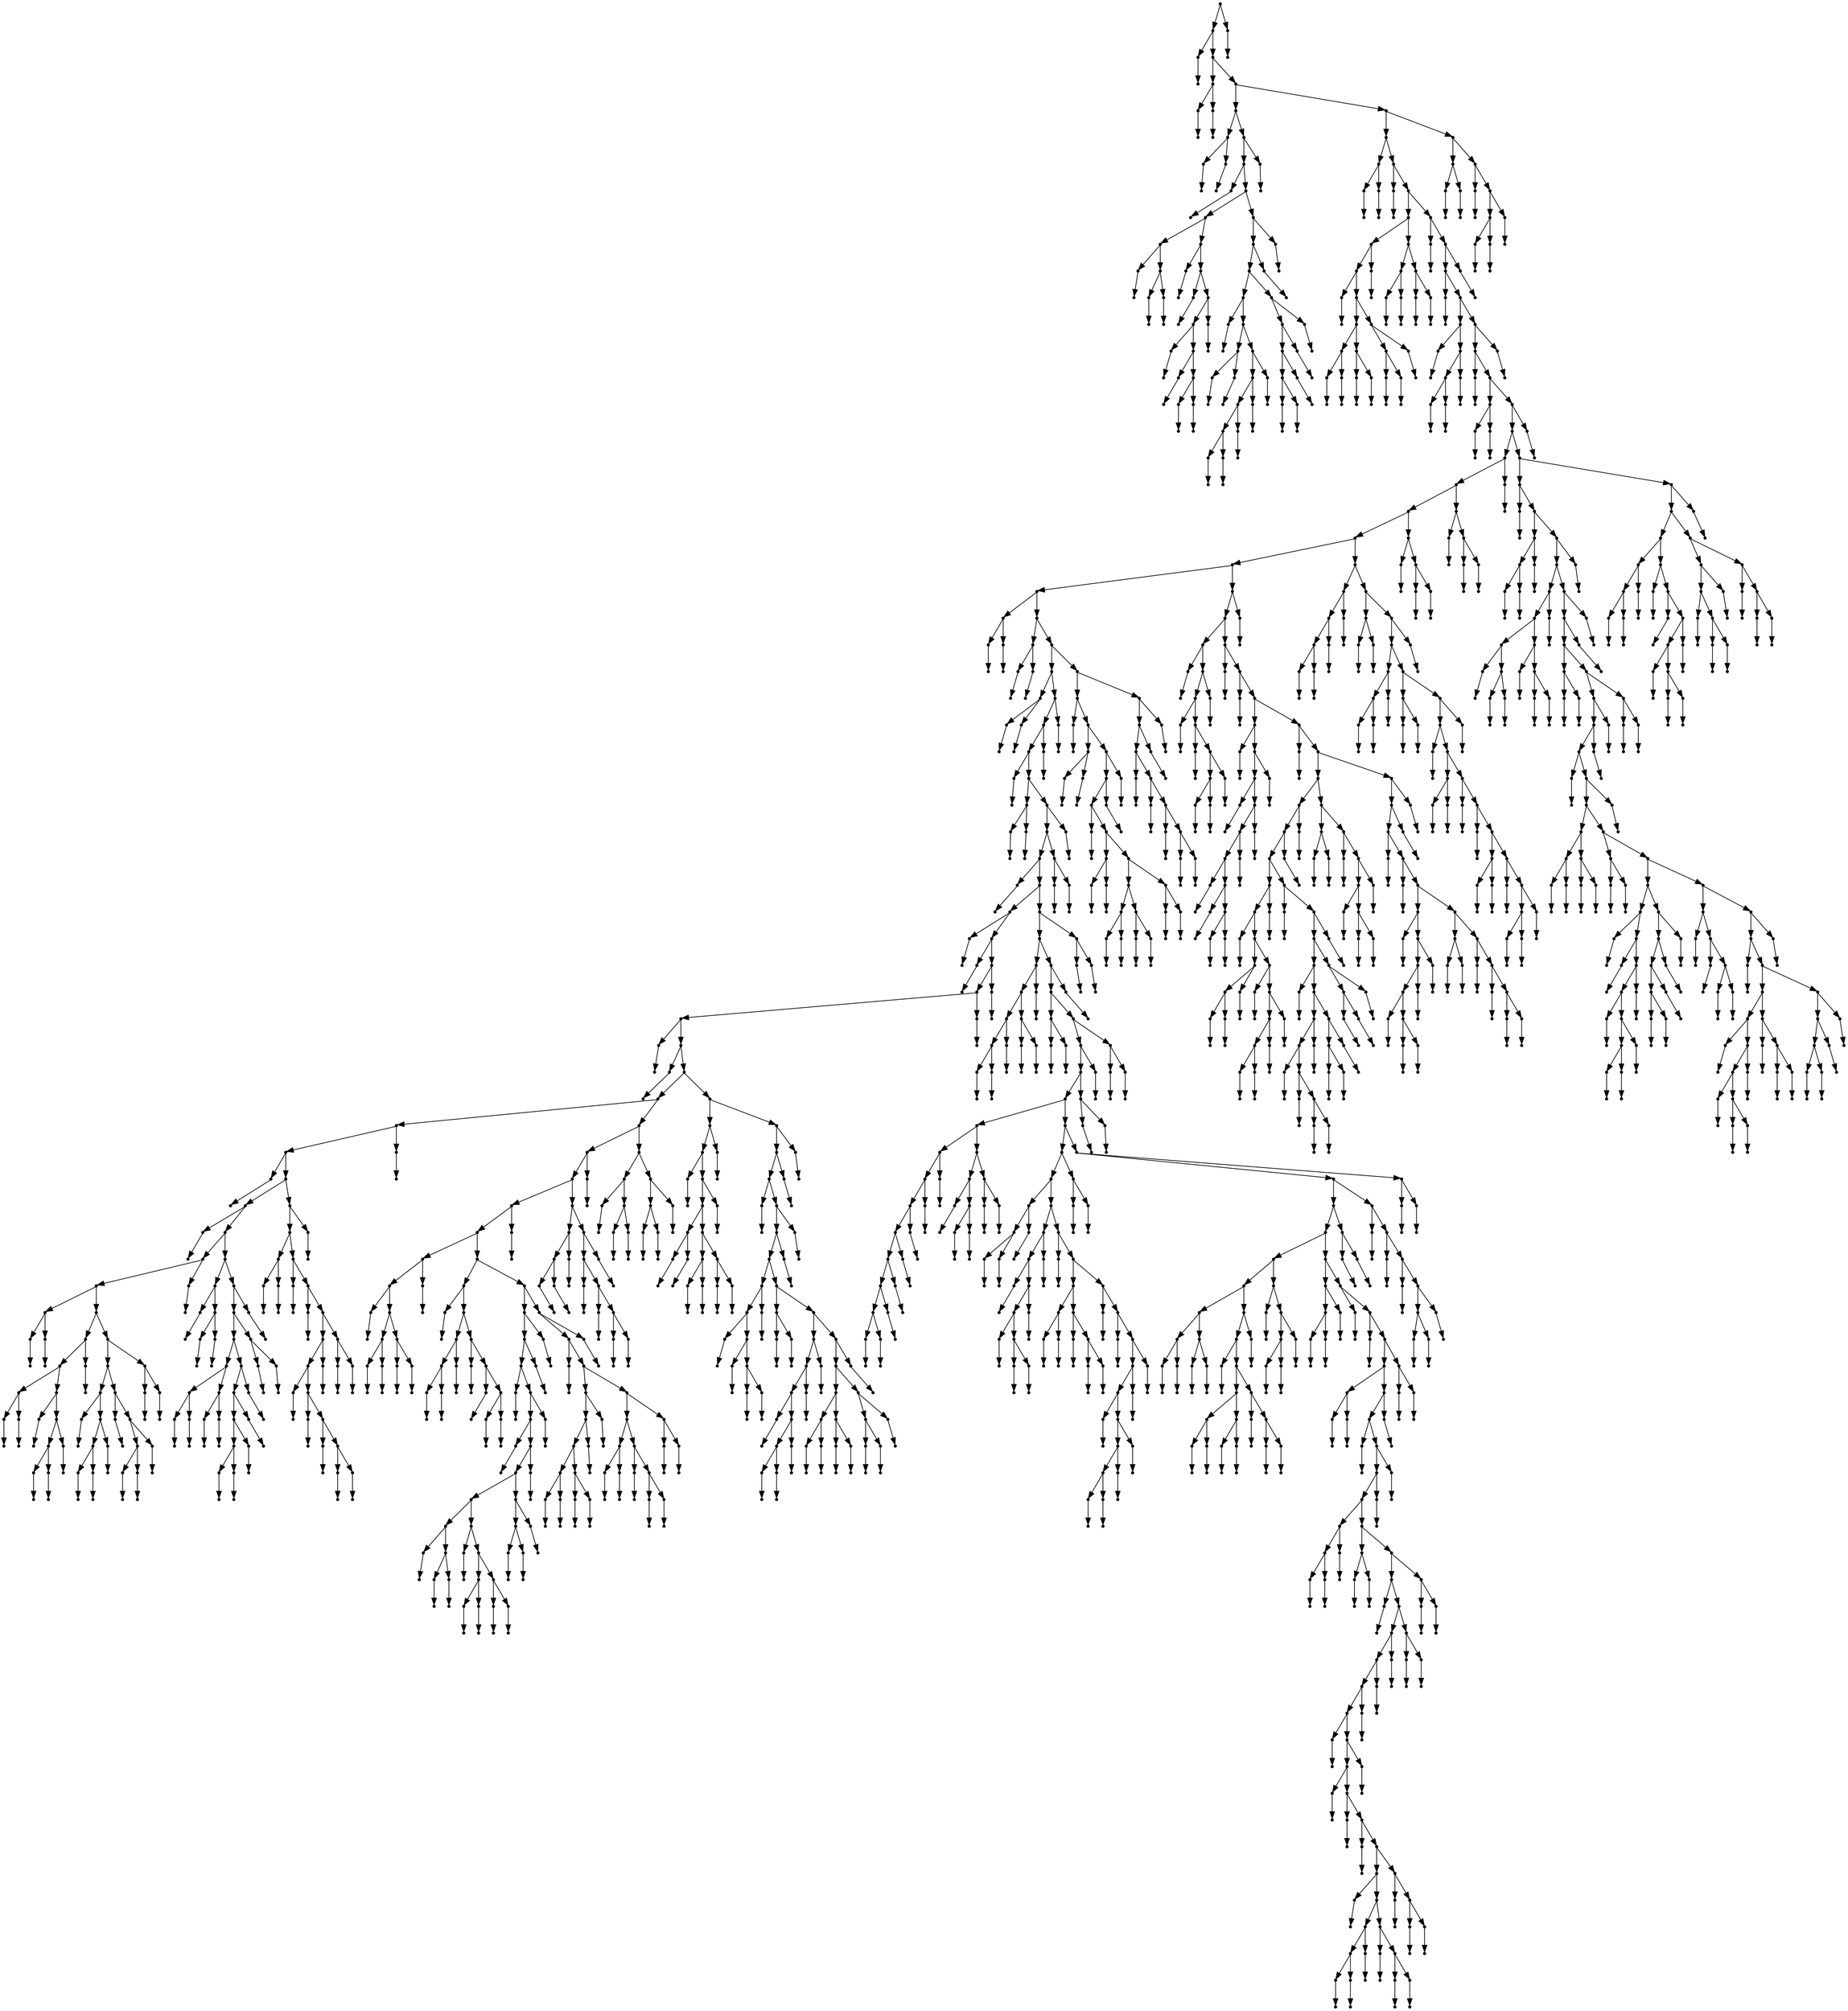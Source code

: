 digraph {
  1663 [shape=point];
  1660 [shape=point];
  1 [shape=point];
  0 [shape=point];
  1659 [shape=point];
  6 [shape=point];
  3 [shape=point];
  2 [shape=point];
  5 [shape=point];
  4 [shape=point];
  1658 [shape=point];
  92 [shape=point];
  11 [shape=point];
  8 [shape=point];
  7 [shape=point];
  10 [shape=point];
  9 [shape=point];
  91 [shape=point];
  88 [shape=point];
  13 [shape=point];
  12 [shape=point];
  87 [shape=point];
  42 [shape=point];
  21 [shape=point];
  15 [shape=point];
  14 [shape=point];
  20 [shape=point];
  17 [shape=point];
  16 [shape=point];
  19 [shape=point];
  18 [shape=point];
  41 [shape=point];
  23 [shape=point];
  22 [shape=point];
  40 [shape=point];
  25 [shape=point];
  24 [shape=point];
  39 [shape=point];
  36 [shape=point];
  27 [shape=point];
  26 [shape=point];
  35 [shape=point];
  29 [shape=point];
  28 [shape=point];
  34 [shape=point];
  31 [shape=point];
  30 [shape=point];
  33 [shape=point];
  32 [shape=point];
  38 [shape=point];
  37 [shape=point];
  86 [shape=point];
  83 [shape=point];
  80 [shape=point];
  65 [shape=point];
  44 [shape=point];
  43 [shape=point];
  64 [shape=point];
  49 [shape=point];
  46 [shape=point];
  45 [shape=point];
  48 [shape=point];
  47 [shape=point];
  63 [shape=point];
  60 [shape=point];
  57 [shape=point];
  54 [shape=point];
  51 [shape=point];
  50 [shape=point];
  53 [shape=point];
  52 [shape=point];
  56 [shape=point];
  55 [shape=point];
  59 [shape=point];
  58 [shape=point];
  62 [shape=point];
  61 [shape=point];
  79 [shape=point];
  76 [shape=point];
  73 [shape=point];
  70 [shape=point];
  67 [shape=point];
  66 [shape=point];
  69 [shape=point];
  68 [shape=point];
  72 [shape=point];
  71 [shape=point];
  75 [shape=point];
  74 [shape=point];
  78 [shape=point];
  77 [shape=point];
  82 [shape=point];
  81 [shape=point];
  85 [shape=point];
  84 [shape=point];
  90 [shape=point];
  89 [shape=point];
  1657 [shape=point];
  1639 [shape=point];
  97 [shape=point];
  94 [shape=point];
  93 [shape=point];
  96 [shape=point];
  95 [shape=point];
  1638 [shape=point];
  99 [shape=point];
  98 [shape=point];
  1637 [shape=point];
  137 [shape=point];
  125 [shape=point];
  122 [shape=point];
  101 [shape=point];
  100 [shape=point];
  121 [shape=point];
  112 [shape=point];
  106 [shape=point];
  103 [shape=point];
  102 [shape=point];
  105 [shape=point];
  104 [shape=point];
  111 [shape=point];
  108 [shape=point];
  107 [shape=point];
  110 [shape=point];
  109 [shape=point];
  120 [shape=point];
  117 [shape=point];
  114 [shape=point];
  113 [shape=point];
  116 [shape=point];
  115 [shape=point];
  119 [shape=point];
  118 [shape=point];
  124 [shape=point];
  123 [shape=point];
  136 [shape=point];
  130 [shape=point];
  127 [shape=point];
  126 [shape=point];
  129 [shape=point];
  128 [shape=point];
  135 [shape=point];
  132 [shape=point];
  131 [shape=point];
  134 [shape=point];
  133 [shape=point];
  1636 [shape=point];
  139 [shape=point];
  138 [shape=point];
  1635 [shape=point];
  1632 [shape=point];
  141 [shape=point];
  140 [shape=point];
  1631 [shape=point];
  152 [shape=point];
  143 [shape=point];
  142 [shape=point];
  151 [shape=point];
  148 [shape=point];
  145 [shape=point];
  144 [shape=point];
  147 [shape=point];
  146 [shape=point];
  150 [shape=point];
  149 [shape=point];
  1630 [shape=point];
  1627 [shape=point];
  154 [shape=point];
  153 [shape=point];
  1626 [shape=point];
  159 [shape=point];
  156 [shape=point];
  155 [shape=point];
  158 [shape=point];
  157 [shape=point];
  1625 [shape=point];
  1622 [shape=point];
  1397 [shape=point];
  1394 [shape=point];
  1385 [shape=point];
  1376 [shape=point];
  1304 [shape=point];
  1097 [shape=point];
  164 [shape=point];
  161 [shape=point];
  160 [shape=point];
  163 [shape=point];
  162 [shape=point];
  1096 [shape=point];
  169 [shape=point];
  166 [shape=point];
  165 [shape=point];
  168 [shape=point];
  167 [shape=point];
  1095 [shape=point];
  1032 [shape=point];
  174 [shape=point];
  171 [shape=point];
  170 [shape=point];
  173 [shape=point];
  172 [shape=point];
  1031 [shape=point];
  1028 [shape=point];
  1025 [shape=point];
  176 [shape=point];
  175 [shape=point];
  1024 [shape=point];
  181 [shape=point];
  178 [shape=point];
  177 [shape=point];
  180 [shape=point];
  179 [shape=point];
  1023 [shape=point];
  1020 [shape=point];
  1014 [shape=point];
  183 [shape=point];
  182 [shape=point];
  1013 [shape=point];
  644 [shape=point];
  185 [shape=point];
  184 [shape=point];
  643 [shape=point];
  187 [shape=point];
  186 [shape=point];
  642 [shape=point];
  639 [shape=point];
  636 [shape=point];
  189 [shape=point];
  188 [shape=point];
  635 [shape=point];
  191 [shape=point];
  190 [shape=point];
  634 [shape=point];
  529 [shape=point];
  343 [shape=point];
  340 [shape=point];
  193 [shape=point];
  192 [shape=point];
  339 [shape=point];
  300 [shape=point];
  195 [shape=point];
  194 [shape=point];
  299 [shape=point];
  254 [shape=point];
  251 [shape=point];
  200 [shape=point];
  197 [shape=point];
  196 [shape=point];
  199 [shape=point];
  198 [shape=point];
  250 [shape=point];
  220 [shape=point];
  217 [shape=point];
  205 [shape=point];
  202 [shape=point];
  201 [shape=point];
  204 [shape=point];
  203 [shape=point];
  216 [shape=point];
  207 [shape=point];
  206 [shape=point];
  215 [shape=point];
  212 [shape=point];
  209 [shape=point];
  208 [shape=point];
  211 [shape=point];
  210 [shape=point];
  214 [shape=point];
  213 [shape=point];
  219 [shape=point];
  218 [shape=point];
  249 [shape=point];
  243 [shape=point];
  231 [shape=point];
  222 [shape=point];
  221 [shape=point];
  230 [shape=point];
  227 [shape=point];
  224 [shape=point];
  223 [shape=point];
  226 [shape=point];
  225 [shape=point];
  229 [shape=point];
  228 [shape=point];
  242 [shape=point];
  233 [shape=point];
  232 [shape=point];
  241 [shape=point];
  238 [shape=point];
  235 [shape=point];
  234 [shape=point];
  237 [shape=point];
  236 [shape=point];
  240 [shape=point];
  239 [shape=point];
  248 [shape=point];
  245 [shape=point];
  244 [shape=point];
  247 [shape=point];
  246 [shape=point];
  253 [shape=point];
  252 [shape=point];
  298 [shape=point];
  262 [shape=point];
  256 [shape=point];
  255 [shape=point];
  261 [shape=point];
  258 [shape=point];
  257 [shape=point];
  260 [shape=point];
  259 [shape=point];
  297 [shape=point];
  294 [shape=point];
  288 [shape=point];
  273 [shape=point];
  267 [shape=point];
  264 [shape=point];
  263 [shape=point];
  266 [shape=point];
  265 [shape=point];
  272 [shape=point];
  269 [shape=point];
  268 [shape=point];
  271 [shape=point];
  270 [shape=point];
  287 [shape=point];
  284 [shape=point];
  281 [shape=point];
  278 [shape=point];
  275 [shape=point];
  274 [shape=point];
  277 [shape=point];
  276 [shape=point];
  280 [shape=point];
  279 [shape=point];
  283 [shape=point];
  282 [shape=point];
  286 [shape=point];
  285 [shape=point];
  293 [shape=point];
  290 [shape=point];
  289 [shape=point];
  292 [shape=point];
  291 [shape=point];
  296 [shape=point];
  295 [shape=point];
  338 [shape=point];
  335 [shape=point];
  305 [shape=point];
  302 [shape=point];
  301 [shape=point];
  304 [shape=point];
  303 [shape=point];
  334 [shape=point];
  307 [shape=point];
  306 [shape=point];
  333 [shape=point];
  309 [shape=point];
  308 [shape=point];
  332 [shape=point];
  326 [shape=point];
  323 [shape=point];
  311 [shape=point];
  310 [shape=point];
  322 [shape=point];
  313 [shape=point];
  312 [shape=point];
  321 [shape=point];
  315 [shape=point];
  314 [shape=point];
  320 [shape=point];
  317 [shape=point];
  316 [shape=point];
  319 [shape=point];
  318 [shape=point];
  325 [shape=point];
  324 [shape=point];
  331 [shape=point];
  328 [shape=point];
  327 [shape=point];
  330 [shape=point];
  329 [shape=point];
  337 [shape=point];
  336 [shape=point];
  342 [shape=point];
  341 [shape=point];
  528 [shape=point];
  510 [shape=point];
  507 [shape=point];
  483 [shape=point];
  480 [shape=point];
  360 [shape=point];
  357 [shape=point];
  345 [shape=point];
  344 [shape=point];
  356 [shape=point];
  350 [shape=point];
  347 [shape=point];
  346 [shape=point];
  349 [shape=point];
  348 [shape=point];
  355 [shape=point];
  352 [shape=point];
  351 [shape=point];
  354 [shape=point];
  353 [shape=point];
  359 [shape=point];
  358 [shape=point];
  479 [shape=point];
  383 [shape=point];
  362 [shape=point];
  361 [shape=point];
  382 [shape=point];
  370 [shape=point];
  367 [shape=point];
  364 [shape=point];
  363 [shape=point];
  366 [shape=point];
  365 [shape=point];
  369 [shape=point];
  368 [shape=point];
  381 [shape=point];
  372 [shape=point];
  371 [shape=point];
  380 [shape=point];
  374 [shape=point];
  373 [shape=point];
  379 [shape=point];
  376 [shape=point];
  375 [shape=point];
  378 [shape=point];
  377 [shape=point];
  478 [shape=point];
  433 [shape=point];
  430 [shape=point];
  427 [shape=point];
  385 [shape=point];
  384 [shape=point];
  426 [shape=point];
  423 [shape=point];
  387 [shape=point];
  386 [shape=point];
  422 [shape=point];
  419 [shape=point];
  410 [shape=point];
  395 [shape=point];
  389 [shape=point];
  388 [shape=point];
  394 [shape=point];
  391 [shape=point];
  390 [shape=point];
  393 [shape=point];
  392 [shape=point];
  409 [shape=point];
  397 [shape=point];
  396 [shape=point];
  408 [shape=point];
  402 [shape=point];
  399 [shape=point];
  398 [shape=point];
  401 [shape=point];
  400 [shape=point];
  407 [shape=point];
  404 [shape=point];
  403 [shape=point];
  406 [shape=point];
  405 [shape=point];
  418 [shape=point];
  415 [shape=point];
  412 [shape=point];
  411 [shape=point];
  414 [shape=point];
  413 [shape=point];
  417 [shape=point];
  416 [shape=point];
  421 [shape=point];
  420 [shape=point];
  425 [shape=point];
  424 [shape=point];
  429 [shape=point];
  428 [shape=point];
  432 [shape=point];
  431 [shape=point];
  477 [shape=point];
  474 [shape=point];
  435 [shape=point];
  434 [shape=point];
  473 [shape=point];
  452 [shape=point];
  449 [shape=point];
  446 [shape=point];
  440 [shape=point];
  437 [shape=point];
  436 [shape=point];
  439 [shape=point];
  438 [shape=point];
  445 [shape=point];
  442 [shape=point];
  441 [shape=point];
  444 [shape=point];
  443 [shape=point];
  448 [shape=point];
  447 [shape=point];
  451 [shape=point];
  450 [shape=point];
  472 [shape=point];
  466 [shape=point];
  457 [shape=point];
  454 [shape=point];
  453 [shape=point];
  456 [shape=point];
  455 [shape=point];
  465 [shape=point];
  459 [shape=point];
  458 [shape=point];
  464 [shape=point];
  461 [shape=point];
  460 [shape=point];
  463 [shape=point];
  462 [shape=point];
  471 [shape=point];
  468 [shape=point];
  467 [shape=point];
  470 [shape=point];
  469 [shape=point];
  476 [shape=point];
  475 [shape=point];
  482 [shape=point];
  481 [shape=point];
  506 [shape=point];
  491 [shape=point];
  488 [shape=point];
  485 [shape=point];
  484 [shape=point];
  487 [shape=point];
  486 [shape=point];
  490 [shape=point];
  489 [shape=point];
  505 [shape=point];
  502 [shape=point];
  493 [shape=point];
  492 [shape=point];
  501 [shape=point];
  495 [shape=point];
  494 [shape=point];
  500 [shape=point];
  497 [shape=point];
  496 [shape=point];
  499 [shape=point];
  498 [shape=point];
  504 [shape=point];
  503 [shape=point];
  509 [shape=point];
  508 [shape=point];
  527 [shape=point];
  518 [shape=point];
  512 [shape=point];
  511 [shape=point];
  517 [shape=point];
  514 [shape=point];
  513 [shape=point];
  516 [shape=point];
  515 [shape=point];
  526 [shape=point];
  523 [shape=point];
  520 [shape=point];
  519 [shape=point];
  522 [shape=point];
  521 [shape=point];
  525 [shape=point];
  524 [shape=point];
  633 [shape=point];
  555 [shape=point];
  552 [shape=point];
  531 [shape=point];
  530 [shape=point];
  551 [shape=point];
  548 [shape=point];
  536 [shape=point];
  533 [shape=point];
  532 [shape=point];
  535 [shape=point];
  534 [shape=point];
  547 [shape=point];
  541 [shape=point];
  538 [shape=point];
  537 [shape=point];
  540 [shape=point];
  539 [shape=point];
  546 [shape=point];
  543 [shape=point];
  542 [shape=point];
  545 [shape=point];
  544 [shape=point];
  550 [shape=point];
  549 [shape=point];
  554 [shape=point];
  553 [shape=point];
  632 [shape=point];
  629 [shape=point];
  626 [shape=point];
  557 [shape=point];
  556 [shape=point];
  625 [shape=point];
  622 [shape=point];
  619 [shape=point];
  571 [shape=point];
  568 [shape=point];
  559 [shape=point];
  558 [shape=point];
  567 [shape=point];
  561 [shape=point];
  560 [shape=point];
  566 [shape=point];
  563 [shape=point];
  562 [shape=point];
  565 [shape=point];
  564 [shape=point];
  570 [shape=point];
  569 [shape=point];
  618 [shape=point];
  576 [shape=point];
  573 [shape=point];
  572 [shape=point];
  575 [shape=point];
  574 [shape=point];
  617 [shape=point];
  593 [shape=point];
  590 [shape=point];
  587 [shape=point];
  578 [shape=point];
  577 [shape=point];
  586 [shape=point];
  583 [shape=point];
  580 [shape=point];
  579 [shape=point];
  582 [shape=point];
  581 [shape=point];
  585 [shape=point];
  584 [shape=point];
  589 [shape=point];
  588 [shape=point];
  592 [shape=point];
  591 [shape=point];
  616 [shape=point];
  613 [shape=point];
  604 [shape=point];
  598 [shape=point];
  595 [shape=point];
  594 [shape=point];
  597 [shape=point];
  596 [shape=point];
  603 [shape=point];
  600 [shape=point];
  599 [shape=point];
  602 [shape=point];
  601 [shape=point];
  612 [shape=point];
  609 [shape=point];
  606 [shape=point];
  605 [shape=point];
  608 [shape=point];
  607 [shape=point];
  611 [shape=point];
  610 [shape=point];
  615 [shape=point];
  614 [shape=point];
  621 [shape=point];
  620 [shape=point];
  624 [shape=point];
  623 [shape=point];
  628 [shape=point];
  627 [shape=point];
  631 [shape=point];
  630 [shape=point];
  638 [shape=point];
  637 [shape=point];
  641 [shape=point];
  640 [shape=point];
  1012 [shape=point];
  1006 [shape=point];
  661 [shape=point];
  658 [shape=point];
  652 [shape=point];
  649 [shape=point];
  646 [shape=point];
  645 [shape=point];
  648 [shape=point];
  647 [shape=point];
  651 [shape=point];
  650 [shape=point];
  657 [shape=point];
  654 [shape=point];
  653 [shape=point];
  656 [shape=point];
  655 [shape=point];
  660 [shape=point];
  659 [shape=point];
  1005 [shape=point];
  1002 [shape=point];
  666 [shape=point];
  663 [shape=point];
  662 [shape=point];
  665 [shape=point];
  664 [shape=point];
  1001 [shape=point];
  995 [shape=point];
  992 [shape=point];
  986 [shape=point];
  704 [shape=point];
  689 [shape=point];
  686 [shape=point];
  683 [shape=point];
  680 [shape=point];
  677 [shape=point];
  674 [shape=point];
  671 [shape=point];
  668 [shape=point];
  667 [shape=point];
  670 [shape=point];
  669 [shape=point];
  673 [shape=point];
  672 [shape=point];
  676 [shape=point];
  675 [shape=point];
  679 [shape=point];
  678 [shape=point];
  682 [shape=point];
  681 [shape=point];
  685 [shape=point];
  684 [shape=point];
  688 [shape=point];
  687 [shape=point];
  703 [shape=point];
  697 [shape=point];
  691 [shape=point];
  690 [shape=point];
  696 [shape=point];
  693 [shape=point];
  692 [shape=point];
  695 [shape=point];
  694 [shape=point];
  702 [shape=point];
  699 [shape=point];
  698 [shape=point];
  701 [shape=point];
  700 [shape=point];
  985 [shape=point];
  781 [shape=point];
  775 [shape=point];
  712 [shape=point];
  709 [shape=point];
  706 [shape=point];
  705 [shape=point];
  708 [shape=point];
  707 [shape=point];
  711 [shape=point];
  710 [shape=point];
  774 [shape=point];
  729 [shape=point];
  726 [shape=point];
  714 [shape=point];
  713 [shape=point];
  725 [shape=point];
  722 [shape=point];
  716 [shape=point];
  715 [shape=point];
  721 [shape=point];
  718 [shape=point];
  717 [shape=point];
  720 [shape=point];
  719 [shape=point];
  724 [shape=point];
  723 [shape=point];
  728 [shape=point];
  727 [shape=point];
  773 [shape=point];
  731 [shape=point];
  730 [shape=point];
  772 [shape=point];
  745 [shape=point];
  736 [shape=point];
  733 [shape=point];
  732 [shape=point];
  735 [shape=point];
  734 [shape=point];
  744 [shape=point];
  738 [shape=point];
  737 [shape=point];
  743 [shape=point];
  740 [shape=point];
  739 [shape=point];
  742 [shape=point];
  741 [shape=point];
  771 [shape=point];
  747 [shape=point];
  746 [shape=point];
  770 [shape=point];
  749 [shape=point];
  748 [shape=point];
  769 [shape=point];
  766 [shape=point];
  763 [shape=point];
  751 [shape=point];
  750 [shape=point];
  762 [shape=point];
  759 [shape=point];
  756 [shape=point];
  753 [shape=point];
  752 [shape=point];
  755 [shape=point];
  754 [shape=point];
  758 [shape=point];
  757 [shape=point];
  761 [shape=point];
  760 [shape=point];
  765 [shape=point];
  764 [shape=point];
  768 [shape=point];
  767 [shape=point];
  780 [shape=point];
  777 [shape=point];
  776 [shape=point];
  779 [shape=point];
  778 [shape=point];
  984 [shape=point];
  978 [shape=point];
  960 [shape=point];
  954 [shape=point];
  831 [shape=point];
  819 [shape=point];
  792 [shape=point];
  786 [shape=point];
  783 [shape=point];
  782 [shape=point];
  785 [shape=point];
  784 [shape=point];
  791 [shape=point];
  788 [shape=point];
  787 [shape=point];
  790 [shape=point];
  789 [shape=point];
  818 [shape=point];
  815 [shape=point];
  794 [shape=point];
  793 [shape=point];
  814 [shape=point];
  805 [shape=point];
  799 [shape=point];
  796 [shape=point];
  795 [shape=point];
  798 [shape=point];
  797 [shape=point];
  804 [shape=point];
  801 [shape=point];
  800 [shape=point];
  803 [shape=point];
  802 [shape=point];
  813 [shape=point];
  807 [shape=point];
  806 [shape=point];
  812 [shape=point];
  809 [shape=point];
  808 [shape=point];
  811 [shape=point];
  810 [shape=point];
  817 [shape=point];
  816 [shape=point];
  830 [shape=point];
  821 [shape=point];
  820 [shape=point];
  829 [shape=point];
  826 [shape=point];
  823 [shape=point];
  822 [shape=point];
  825 [shape=point];
  824 [shape=point];
  828 [shape=point];
  827 [shape=point];
  953 [shape=point];
  839 [shape=point];
  836 [shape=point];
  833 [shape=point];
  832 [shape=point];
  835 [shape=point];
  834 [shape=point];
  838 [shape=point];
  837 [shape=point];
  952 [shape=point];
  841 [shape=point];
  840 [shape=point];
  951 [shape=point];
  843 [shape=point];
  842 [shape=point];
  950 [shape=point];
  944 [shape=point];
  848 [shape=point];
  845 [shape=point];
  844 [shape=point];
  847 [shape=point];
  846 [shape=point];
  943 [shape=point];
  940 [shape=point];
  850 [shape=point];
  849 [shape=point];
  939 [shape=point];
  936 [shape=point];
  933 [shape=point];
  858 [shape=point];
  855 [shape=point];
  852 [shape=point];
  851 [shape=point];
  854 [shape=point];
  853 [shape=point];
  857 [shape=point];
  856 [shape=point];
  932 [shape=point];
  863 [shape=point];
  860 [shape=point];
  859 [shape=point];
  862 [shape=point];
  861 [shape=point];
  931 [shape=point];
  925 [shape=point];
  865 [shape=point];
  864 [shape=point];
  924 [shape=point];
  918 [shape=point];
  915 [shape=point];
  912 [shape=point];
  909 [shape=point];
  867 [shape=point];
  866 [shape=point];
  908 [shape=point];
  905 [shape=point];
  869 [shape=point];
  868 [shape=point];
  904 [shape=point];
  871 [shape=point];
  870 [shape=point];
  903 [shape=point];
  873 [shape=point];
  872 [shape=point];
  902 [shape=point];
  893 [shape=point];
  875 [shape=point];
  874 [shape=point];
  892 [shape=point];
  883 [shape=point];
  880 [shape=point];
  877 [shape=point];
  876 [shape=point];
  879 [shape=point];
  878 [shape=point];
  882 [shape=point];
  881 [shape=point];
  891 [shape=point];
  885 [shape=point];
  884 [shape=point];
  890 [shape=point];
  887 [shape=point];
  886 [shape=point];
  889 [shape=point];
  888 [shape=point];
  901 [shape=point];
  895 [shape=point];
  894 [shape=point];
  900 [shape=point];
  897 [shape=point];
  896 [shape=point];
  899 [shape=point];
  898 [shape=point];
  907 [shape=point];
  906 [shape=point];
  911 [shape=point];
  910 [shape=point];
  914 [shape=point];
  913 [shape=point];
  917 [shape=point];
  916 [shape=point];
  923 [shape=point];
  920 [shape=point];
  919 [shape=point];
  922 [shape=point];
  921 [shape=point];
  930 [shape=point];
  927 [shape=point];
  926 [shape=point];
  929 [shape=point];
  928 [shape=point];
  935 [shape=point];
  934 [shape=point];
  938 [shape=point];
  937 [shape=point];
  942 [shape=point];
  941 [shape=point];
  949 [shape=point];
  946 [shape=point];
  945 [shape=point];
  948 [shape=point];
  947 [shape=point];
  959 [shape=point];
  956 [shape=point];
  955 [shape=point];
  958 [shape=point];
  957 [shape=point];
  977 [shape=point];
  962 [shape=point];
  961 [shape=point];
  976 [shape=point];
  964 [shape=point];
  963 [shape=point];
  975 [shape=point];
  966 [shape=point];
  965 [shape=point];
  974 [shape=point];
  971 [shape=point];
  968 [shape=point];
  967 [shape=point];
  970 [shape=point];
  969 [shape=point];
  973 [shape=point];
  972 [shape=point];
  983 [shape=point];
  980 [shape=point];
  979 [shape=point];
  982 [shape=point];
  981 [shape=point];
  991 [shape=point];
  988 [shape=point];
  987 [shape=point];
  990 [shape=point];
  989 [shape=point];
  994 [shape=point];
  993 [shape=point];
  1000 [shape=point];
  997 [shape=point];
  996 [shape=point];
  999 [shape=point];
  998 [shape=point];
  1004 [shape=point];
  1003 [shape=point];
  1011 [shape=point];
  1008 [shape=point];
  1007 [shape=point];
  1010 [shape=point];
  1009 [shape=point];
  1019 [shape=point];
  1016 [shape=point];
  1015 [shape=point];
  1018 [shape=point];
  1017 [shape=point];
  1022 [shape=point];
  1021 [shape=point];
  1027 [shape=point];
  1026 [shape=point];
  1030 [shape=point];
  1029 [shape=point];
  1094 [shape=point];
  1073 [shape=point];
  1034 [shape=point];
  1033 [shape=point];
  1072 [shape=point];
  1039 [shape=point];
  1036 [shape=point];
  1035 [shape=point];
  1038 [shape=point];
  1037 [shape=point];
  1071 [shape=point];
  1068 [shape=point];
  1065 [shape=point];
  1041 [shape=point];
  1040 [shape=point];
  1064 [shape=point];
  1046 [shape=point];
  1043 [shape=point];
  1042 [shape=point];
  1045 [shape=point];
  1044 [shape=point];
  1063 [shape=point];
  1057 [shape=point];
  1051 [shape=point];
  1048 [shape=point];
  1047 [shape=point];
  1050 [shape=point];
  1049 [shape=point];
  1056 [shape=point];
  1053 [shape=point];
  1052 [shape=point];
  1055 [shape=point];
  1054 [shape=point];
  1062 [shape=point];
  1059 [shape=point];
  1058 [shape=point];
  1061 [shape=point];
  1060 [shape=point];
  1067 [shape=point];
  1066 [shape=point];
  1070 [shape=point];
  1069 [shape=point];
  1093 [shape=point];
  1090 [shape=point];
  1087 [shape=point];
  1075 [shape=point];
  1074 [shape=point];
  1086 [shape=point];
  1077 [shape=point];
  1076 [shape=point];
  1085 [shape=point];
  1079 [shape=point];
  1078 [shape=point];
  1084 [shape=point];
  1081 [shape=point];
  1080 [shape=point];
  1083 [shape=point];
  1082 [shape=point];
  1089 [shape=point];
  1088 [shape=point];
  1092 [shape=point];
  1091 [shape=point];
  1303 [shape=point];
  1300 [shape=point];
  1117 [shape=point];
  1099 [shape=point];
  1098 [shape=point];
  1116 [shape=point];
  1113 [shape=point];
  1101 [shape=point];
  1100 [shape=point];
  1112 [shape=point];
  1103 [shape=point];
  1102 [shape=point];
  1111 [shape=point];
  1108 [shape=point];
  1105 [shape=point];
  1104 [shape=point];
  1107 [shape=point];
  1106 [shape=point];
  1110 [shape=point];
  1109 [shape=point];
  1115 [shape=point];
  1114 [shape=point];
  1299 [shape=point];
  1119 [shape=point];
  1118 [shape=point];
  1298 [shape=point];
  1121 [shape=point];
  1120 [shape=point];
  1297 [shape=point];
  1147 [shape=point];
  1123 [shape=point];
  1122 [shape=point];
  1146 [shape=point];
  1143 [shape=point];
  1125 [shape=point];
  1124 [shape=point];
  1142 [shape=point];
  1139 [shape=point];
  1136 [shape=point];
  1127 [shape=point];
  1126 [shape=point];
  1135 [shape=point];
  1129 [shape=point];
  1128 [shape=point];
  1134 [shape=point];
  1131 [shape=point];
  1130 [shape=point];
  1133 [shape=point];
  1132 [shape=point];
  1138 [shape=point];
  1137 [shape=point];
  1141 [shape=point];
  1140 [shape=point];
  1145 [shape=point];
  1144 [shape=point];
  1296 [shape=point];
  1149 [shape=point];
  1148 [shape=point];
  1295 [shape=point];
  1247 [shape=point];
  1226 [shape=point];
  1223 [shape=point];
  1220 [shape=point];
  1178 [shape=point];
  1175 [shape=point];
  1151 [shape=point];
  1150 [shape=point];
  1174 [shape=point];
  1159 [shape=point];
  1156 [shape=point];
  1153 [shape=point];
  1152 [shape=point];
  1155 [shape=point];
  1154 [shape=point];
  1158 [shape=point];
  1157 [shape=point];
  1173 [shape=point];
  1161 [shape=point];
  1160 [shape=point];
  1172 [shape=point];
  1169 [shape=point];
  1166 [shape=point];
  1163 [shape=point];
  1162 [shape=point];
  1165 [shape=point];
  1164 [shape=point];
  1168 [shape=point];
  1167 [shape=point];
  1171 [shape=point];
  1170 [shape=point];
  1177 [shape=point];
  1176 [shape=point];
  1219 [shape=point];
  1180 [shape=point];
  1179 [shape=point];
  1218 [shape=point];
  1215 [shape=point];
  1206 [shape=point];
  1182 [shape=point];
  1181 [shape=point];
  1205 [shape=point];
  1196 [shape=point];
  1193 [shape=point];
  1184 [shape=point];
  1183 [shape=point];
  1192 [shape=point];
  1186 [shape=point];
  1185 [shape=point];
  1191 [shape=point];
  1188 [shape=point];
  1187 [shape=point];
  1190 [shape=point];
  1189 [shape=point];
  1195 [shape=point];
  1194 [shape=point];
  1204 [shape=point];
  1201 [shape=point];
  1198 [shape=point];
  1197 [shape=point];
  1200 [shape=point];
  1199 [shape=point];
  1203 [shape=point];
  1202 [shape=point];
  1214 [shape=point];
  1211 [shape=point];
  1208 [shape=point];
  1207 [shape=point];
  1210 [shape=point];
  1209 [shape=point];
  1213 [shape=point];
  1212 [shape=point];
  1217 [shape=point];
  1216 [shape=point];
  1222 [shape=point];
  1221 [shape=point];
  1225 [shape=point];
  1224 [shape=point];
  1246 [shape=point];
  1231 [shape=point];
  1228 [shape=point];
  1227 [shape=point];
  1230 [shape=point];
  1229 [shape=point];
  1245 [shape=point];
  1233 [shape=point];
  1232 [shape=point];
  1244 [shape=point];
  1241 [shape=point];
  1235 [shape=point];
  1234 [shape=point];
  1240 [shape=point];
  1237 [shape=point];
  1236 [shape=point];
  1239 [shape=point];
  1238 [shape=point];
  1243 [shape=point];
  1242 [shape=point];
  1294 [shape=point];
  1291 [shape=point];
  1288 [shape=point];
  1249 [shape=point];
  1248 [shape=point];
  1287 [shape=point];
  1251 [shape=point];
  1250 [shape=point];
  1286 [shape=point];
  1268 [shape=point];
  1253 [shape=point];
  1252 [shape=point];
  1267 [shape=point];
  1264 [shape=point];
  1261 [shape=point];
  1255 [shape=point];
  1254 [shape=point];
  1260 [shape=point];
  1257 [shape=point];
  1256 [shape=point];
  1259 [shape=point];
  1258 [shape=point];
  1263 [shape=point];
  1262 [shape=point];
  1266 [shape=point];
  1265 [shape=point];
  1285 [shape=point];
  1273 [shape=point];
  1270 [shape=point];
  1269 [shape=point];
  1272 [shape=point];
  1271 [shape=point];
  1284 [shape=point];
  1275 [shape=point];
  1274 [shape=point];
  1283 [shape=point];
  1277 [shape=point];
  1276 [shape=point];
  1282 [shape=point];
  1279 [shape=point];
  1278 [shape=point];
  1281 [shape=point];
  1280 [shape=point];
  1290 [shape=point];
  1289 [shape=point];
  1293 [shape=point];
  1292 [shape=point];
  1302 [shape=point];
  1301 [shape=point];
  1375 [shape=point];
  1315 [shape=point];
  1312 [shape=point];
  1309 [shape=point];
  1306 [shape=point];
  1305 [shape=point];
  1308 [shape=point];
  1307 [shape=point];
  1311 [shape=point];
  1310 [shape=point];
  1314 [shape=point];
  1313 [shape=point];
  1374 [shape=point];
  1320 [shape=point];
  1317 [shape=point];
  1316 [shape=point];
  1319 [shape=point];
  1318 [shape=point];
  1373 [shape=point];
  1370 [shape=point];
  1328 [shape=point];
  1325 [shape=point];
  1322 [shape=point];
  1321 [shape=point];
  1324 [shape=point];
  1323 [shape=point];
  1327 [shape=point];
  1326 [shape=point];
  1369 [shape=point];
  1333 [shape=point];
  1330 [shape=point];
  1329 [shape=point];
  1332 [shape=point];
  1331 [shape=point];
  1368 [shape=point];
  1365 [shape=point];
  1335 [shape=point];
  1334 [shape=point];
  1364 [shape=point];
  1340 [shape=point];
  1337 [shape=point];
  1336 [shape=point];
  1339 [shape=point];
  1338 [shape=point];
  1363 [shape=point];
  1342 [shape=point];
  1341 [shape=point];
  1362 [shape=point];
  1344 [shape=point];
  1343 [shape=point];
  1361 [shape=point];
  1349 [shape=point];
  1346 [shape=point];
  1345 [shape=point];
  1348 [shape=point];
  1347 [shape=point];
  1360 [shape=point];
  1351 [shape=point];
  1350 [shape=point];
  1359 [shape=point];
  1356 [shape=point];
  1353 [shape=point];
  1352 [shape=point];
  1355 [shape=point];
  1354 [shape=point];
  1358 [shape=point];
  1357 [shape=point];
  1367 [shape=point];
  1366 [shape=point];
  1372 [shape=point];
  1371 [shape=point];
  1384 [shape=point];
  1378 [shape=point];
  1377 [shape=point];
  1383 [shape=point];
  1380 [shape=point];
  1379 [shape=point];
  1382 [shape=point];
  1381 [shape=point];
  1393 [shape=point];
  1387 [shape=point];
  1386 [shape=point];
  1392 [shape=point];
  1389 [shape=point];
  1388 [shape=point];
  1391 [shape=point];
  1390 [shape=point];
  1396 [shape=point];
  1395 [shape=point];
  1621 [shape=point];
  1570 [shape=point];
  1399 [shape=point];
  1398 [shape=point];
  1569 [shape=point];
  1407 [shape=point];
  1404 [shape=point];
  1401 [shape=point];
  1400 [shape=point];
  1403 [shape=point];
  1402 [shape=point];
  1406 [shape=point];
  1405 [shape=point];
  1568 [shape=point];
  1565 [shape=point];
  1427 [shape=point];
  1424 [shape=point];
  1415 [shape=point];
  1409 [shape=point];
  1408 [shape=point];
  1414 [shape=point];
  1411 [shape=point];
  1410 [shape=point];
  1413 [shape=point];
  1412 [shape=point];
  1423 [shape=point];
  1417 [shape=point];
  1416 [shape=point];
  1422 [shape=point];
  1419 [shape=point];
  1418 [shape=point];
  1421 [shape=point];
  1420 [shape=point];
  1426 [shape=point];
  1425 [shape=point];
  1564 [shape=point];
  1561 [shape=point];
  1558 [shape=point];
  1432 [shape=point];
  1429 [shape=point];
  1428 [shape=point];
  1431 [shape=point];
  1430 [shape=point];
  1557 [shape=point];
  1551 [shape=point];
  1548 [shape=point];
  1545 [shape=point];
  1434 [shape=point];
  1433 [shape=point];
  1544 [shape=point];
  1541 [shape=point];
  1445 [shape=point];
  1439 [shape=point];
  1436 [shape=point];
  1435 [shape=point];
  1438 [shape=point];
  1437 [shape=point];
  1444 [shape=point];
  1441 [shape=point];
  1440 [shape=point];
  1443 [shape=point];
  1442 [shape=point];
  1540 [shape=point];
  1450 [shape=point];
  1447 [shape=point];
  1446 [shape=point];
  1449 [shape=point];
  1448 [shape=point];
  1539 [shape=point];
  1485 [shape=point];
  1470 [shape=point];
  1452 [shape=point];
  1451 [shape=point];
  1469 [shape=point];
  1454 [shape=point];
  1453 [shape=point];
  1468 [shape=point];
  1465 [shape=point];
  1456 [shape=point];
  1455 [shape=point];
  1464 [shape=point];
  1461 [shape=point];
  1458 [shape=point];
  1457 [shape=point];
  1460 [shape=point];
  1459 [shape=point];
  1463 [shape=point];
  1462 [shape=point];
  1467 [shape=point];
  1466 [shape=point];
  1484 [shape=point];
  1481 [shape=point];
  1478 [shape=point];
  1475 [shape=point];
  1472 [shape=point];
  1471 [shape=point];
  1474 [shape=point];
  1473 [shape=point];
  1477 [shape=point];
  1476 [shape=point];
  1480 [shape=point];
  1479 [shape=point];
  1483 [shape=point];
  1482 [shape=point];
  1538 [shape=point];
  1496 [shape=point];
  1487 [shape=point];
  1486 [shape=point];
  1495 [shape=point];
  1489 [shape=point];
  1488 [shape=point];
  1494 [shape=point];
  1491 [shape=point];
  1490 [shape=point];
  1493 [shape=point];
  1492 [shape=point];
  1537 [shape=point];
  1534 [shape=point];
  1498 [shape=point];
  1497 [shape=point];
  1533 [shape=point];
  1521 [shape=point];
  1512 [shape=point];
  1500 [shape=point];
  1499 [shape=point];
  1511 [shape=point];
  1508 [shape=point];
  1502 [shape=point];
  1501 [shape=point];
  1507 [shape=point];
  1504 [shape=point];
  1503 [shape=point];
  1506 [shape=point];
  1505 [shape=point];
  1510 [shape=point];
  1509 [shape=point];
  1520 [shape=point];
  1514 [shape=point];
  1513 [shape=point];
  1519 [shape=point];
  1516 [shape=point];
  1515 [shape=point];
  1518 [shape=point];
  1517 [shape=point];
  1532 [shape=point];
  1529 [shape=point];
  1526 [shape=point];
  1523 [shape=point];
  1522 [shape=point];
  1525 [shape=point];
  1524 [shape=point];
  1528 [shape=point];
  1527 [shape=point];
  1531 [shape=point];
  1530 [shape=point];
  1536 [shape=point];
  1535 [shape=point];
  1543 [shape=point];
  1542 [shape=point];
  1547 [shape=point];
  1546 [shape=point];
  1550 [shape=point];
  1549 [shape=point];
  1556 [shape=point];
  1553 [shape=point];
  1552 [shape=point];
  1555 [shape=point];
  1554 [shape=point];
  1560 [shape=point];
  1559 [shape=point];
  1563 [shape=point];
  1562 [shape=point];
  1567 [shape=point];
  1566 [shape=point];
  1620 [shape=point];
  1617 [shape=point];
  1596 [shape=point];
  1578 [shape=point];
  1575 [shape=point];
  1572 [shape=point];
  1571 [shape=point];
  1574 [shape=point];
  1573 [shape=point];
  1577 [shape=point];
  1576 [shape=point];
  1595 [shape=point];
  1580 [shape=point];
  1579 [shape=point];
  1594 [shape=point];
  1582 [shape=point];
  1581 [shape=point];
  1593 [shape=point];
  1590 [shape=point];
  1584 [shape=point];
  1583 [shape=point];
  1589 [shape=point];
  1586 [shape=point];
  1585 [shape=point];
  1588 [shape=point];
  1587 [shape=point];
  1592 [shape=point];
  1591 [shape=point];
  1616 [shape=point];
  1607 [shape=point];
  1604 [shape=point];
  1598 [shape=point];
  1597 [shape=point];
  1603 [shape=point];
  1600 [shape=point];
  1599 [shape=point];
  1602 [shape=point];
  1601 [shape=point];
  1606 [shape=point];
  1605 [shape=point];
  1615 [shape=point];
  1609 [shape=point];
  1608 [shape=point];
  1614 [shape=point];
  1611 [shape=point];
  1610 [shape=point];
  1613 [shape=point];
  1612 [shape=point];
  1619 [shape=point];
  1618 [shape=point];
  1624 [shape=point];
  1623 [shape=point];
  1629 [shape=point];
  1628 [shape=point];
  1634 [shape=point];
  1633 [shape=point];
  1656 [shape=point];
  1644 [shape=point];
  1641 [shape=point];
  1640 [shape=point];
  1643 [shape=point];
  1642 [shape=point];
  1655 [shape=point];
  1646 [shape=point];
  1645 [shape=point];
  1654 [shape=point];
  1651 [shape=point];
  1648 [shape=point];
  1647 [shape=point];
  1650 [shape=point];
  1649 [shape=point];
  1653 [shape=point];
  1652 [shape=point];
  1662 [shape=point];
  1661 [shape=point];
1663 -> 1660;
1660 -> 1;
1 -> 0;
1660 -> 1659;
1659 -> 6;
6 -> 3;
3 -> 2;
6 -> 5;
5 -> 4;
1659 -> 1658;
1658 -> 92;
92 -> 11;
11 -> 8;
8 -> 7;
11 -> 10;
10 -> 9;
92 -> 91;
91 -> 88;
88 -> 13;
13 -> 12;
88 -> 87;
87 -> 42;
42 -> 21;
21 -> 15;
15 -> 14;
21 -> 20;
20 -> 17;
17 -> 16;
20 -> 19;
19 -> 18;
42 -> 41;
41 -> 23;
23 -> 22;
41 -> 40;
40 -> 25;
25 -> 24;
40 -> 39;
39 -> 36;
36 -> 27;
27 -> 26;
36 -> 35;
35 -> 29;
29 -> 28;
35 -> 34;
34 -> 31;
31 -> 30;
34 -> 33;
33 -> 32;
39 -> 38;
38 -> 37;
87 -> 86;
86 -> 83;
83 -> 80;
80 -> 65;
65 -> 44;
44 -> 43;
65 -> 64;
64 -> 49;
49 -> 46;
46 -> 45;
49 -> 48;
48 -> 47;
64 -> 63;
63 -> 60;
60 -> 57;
57 -> 54;
54 -> 51;
51 -> 50;
54 -> 53;
53 -> 52;
57 -> 56;
56 -> 55;
60 -> 59;
59 -> 58;
63 -> 62;
62 -> 61;
80 -> 79;
79 -> 76;
76 -> 73;
73 -> 70;
70 -> 67;
67 -> 66;
70 -> 69;
69 -> 68;
73 -> 72;
72 -> 71;
76 -> 75;
75 -> 74;
79 -> 78;
78 -> 77;
83 -> 82;
82 -> 81;
86 -> 85;
85 -> 84;
91 -> 90;
90 -> 89;
1658 -> 1657;
1657 -> 1639;
1639 -> 97;
97 -> 94;
94 -> 93;
97 -> 96;
96 -> 95;
1639 -> 1638;
1638 -> 99;
99 -> 98;
1638 -> 1637;
1637 -> 137;
137 -> 125;
125 -> 122;
122 -> 101;
101 -> 100;
122 -> 121;
121 -> 112;
112 -> 106;
106 -> 103;
103 -> 102;
106 -> 105;
105 -> 104;
112 -> 111;
111 -> 108;
108 -> 107;
111 -> 110;
110 -> 109;
121 -> 120;
120 -> 117;
117 -> 114;
114 -> 113;
117 -> 116;
116 -> 115;
120 -> 119;
119 -> 118;
125 -> 124;
124 -> 123;
137 -> 136;
136 -> 130;
130 -> 127;
127 -> 126;
130 -> 129;
129 -> 128;
136 -> 135;
135 -> 132;
132 -> 131;
135 -> 134;
134 -> 133;
1637 -> 1636;
1636 -> 139;
139 -> 138;
1636 -> 1635;
1635 -> 1632;
1632 -> 141;
141 -> 140;
1632 -> 1631;
1631 -> 152;
152 -> 143;
143 -> 142;
152 -> 151;
151 -> 148;
148 -> 145;
145 -> 144;
148 -> 147;
147 -> 146;
151 -> 150;
150 -> 149;
1631 -> 1630;
1630 -> 1627;
1627 -> 154;
154 -> 153;
1627 -> 1626;
1626 -> 159;
159 -> 156;
156 -> 155;
159 -> 158;
158 -> 157;
1626 -> 1625;
1625 -> 1622;
1622 -> 1397;
1397 -> 1394;
1394 -> 1385;
1385 -> 1376;
1376 -> 1304;
1304 -> 1097;
1097 -> 164;
164 -> 161;
161 -> 160;
164 -> 163;
163 -> 162;
1097 -> 1096;
1096 -> 169;
169 -> 166;
166 -> 165;
169 -> 168;
168 -> 167;
1096 -> 1095;
1095 -> 1032;
1032 -> 174;
174 -> 171;
171 -> 170;
174 -> 173;
173 -> 172;
1032 -> 1031;
1031 -> 1028;
1028 -> 1025;
1025 -> 176;
176 -> 175;
1025 -> 1024;
1024 -> 181;
181 -> 178;
178 -> 177;
181 -> 180;
180 -> 179;
1024 -> 1023;
1023 -> 1020;
1020 -> 1014;
1014 -> 183;
183 -> 182;
1014 -> 1013;
1013 -> 644;
644 -> 185;
185 -> 184;
644 -> 643;
643 -> 187;
187 -> 186;
643 -> 642;
642 -> 639;
639 -> 636;
636 -> 189;
189 -> 188;
636 -> 635;
635 -> 191;
191 -> 190;
635 -> 634;
634 -> 529;
529 -> 343;
343 -> 340;
340 -> 193;
193 -> 192;
340 -> 339;
339 -> 300;
300 -> 195;
195 -> 194;
300 -> 299;
299 -> 254;
254 -> 251;
251 -> 200;
200 -> 197;
197 -> 196;
200 -> 199;
199 -> 198;
251 -> 250;
250 -> 220;
220 -> 217;
217 -> 205;
205 -> 202;
202 -> 201;
205 -> 204;
204 -> 203;
217 -> 216;
216 -> 207;
207 -> 206;
216 -> 215;
215 -> 212;
212 -> 209;
209 -> 208;
212 -> 211;
211 -> 210;
215 -> 214;
214 -> 213;
220 -> 219;
219 -> 218;
250 -> 249;
249 -> 243;
243 -> 231;
231 -> 222;
222 -> 221;
231 -> 230;
230 -> 227;
227 -> 224;
224 -> 223;
227 -> 226;
226 -> 225;
230 -> 229;
229 -> 228;
243 -> 242;
242 -> 233;
233 -> 232;
242 -> 241;
241 -> 238;
238 -> 235;
235 -> 234;
238 -> 237;
237 -> 236;
241 -> 240;
240 -> 239;
249 -> 248;
248 -> 245;
245 -> 244;
248 -> 247;
247 -> 246;
254 -> 253;
253 -> 252;
299 -> 298;
298 -> 262;
262 -> 256;
256 -> 255;
262 -> 261;
261 -> 258;
258 -> 257;
261 -> 260;
260 -> 259;
298 -> 297;
297 -> 294;
294 -> 288;
288 -> 273;
273 -> 267;
267 -> 264;
264 -> 263;
267 -> 266;
266 -> 265;
273 -> 272;
272 -> 269;
269 -> 268;
272 -> 271;
271 -> 270;
288 -> 287;
287 -> 284;
284 -> 281;
281 -> 278;
278 -> 275;
275 -> 274;
278 -> 277;
277 -> 276;
281 -> 280;
280 -> 279;
284 -> 283;
283 -> 282;
287 -> 286;
286 -> 285;
294 -> 293;
293 -> 290;
290 -> 289;
293 -> 292;
292 -> 291;
297 -> 296;
296 -> 295;
339 -> 338;
338 -> 335;
335 -> 305;
305 -> 302;
302 -> 301;
305 -> 304;
304 -> 303;
335 -> 334;
334 -> 307;
307 -> 306;
334 -> 333;
333 -> 309;
309 -> 308;
333 -> 332;
332 -> 326;
326 -> 323;
323 -> 311;
311 -> 310;
323 -> 322;
322 -> 313;
313 -> 312;
322 -> 321;
321 -> 315;
315 -> 314;
321 -> 320;
320 -> 317;
317 -> 316;
320 -> 319;
319 -> 318;
326 -> 325;
325 -> 324;
332 -> 331;
331 -> 328;
328 -> 327;
331 -> 330;
330 -> 329;
338 -> 337;
337 -> 336;
343 -> 342;
342 -> 341;
529 -> 528;
528 -> 510;
510 -> 507;
507 -> 483;
483 -> 480;
480 -> 360;
360 -> 357;
357 -> 345;
345 -> 344;
357 -> 356;
356 -> 350;
350 -> 347;
347 -> 346;
350 -> 349;
349 -> 348;
356 -> 355;
355 -> 352;
352 -> 351;
355 -> 354;
354 -> 353;
360 -> 359;
359 -> 358;
480 -> 479;
479 -> 383;
383 -> 362;
362 -> 361;
383 -> 382;
382 -> 370;
370 -> 367;
367 -> 364;
364 -> 363;
367 -> 366;
366 -> 365;
370 -> 369;
369 -> 368;
382 -> 381;
381 -> 372;
372 -> 371;
381 -> 380;
380 -> 374;
374 -> 373;
380 -> 379;
379 -> 376;
376 -> 375;
379 -> 378;
378 -> 377;
479 -> 478;
478 -> 433;
433 -> 430;
430 -> 427;
427 -> 385;
385 -> 384;
427 -> 426;
426 -> 423;
423 -> 387;
387 -> 386;
423 -> 422;
422 -> 419;
419 -> 410;
410 -> 395;
395 -> 389;
389 -> 388;
395 -> 394;
394 -> 391;
391 -> 390;
394 -> 393;
393 -> 392;
410 -> 409;
409 -> 397;
397 -> 396;
409 -> 408;
408 -> 402;
402 -> 399;
399 -> 398;
402 -> 401;
401 -> 400;
408 -> 407;
407 -> 404;
404 -> 403;
407 -> 406;
406 -> 405;
419 -> 418;
418 -> 415;
415 -> 412;
412 -> 411;
415 -> 414;
414 -> 413;
418 -> 417;
417 -> 416;
422 -> 421;
421 -> 420;
426 -> 425;
425 -> 424;
430 -> 429;
429 -> 428;
433 -> 432;
432 -> 431;
478 -> 477;
477 -> 474;
474 -> 435;
435 -> 434;
474 -> 473;
473 -> 452;
452 -> 449;
449 -> 446;
446 -> 440;
440 -> 437;
437 -> 436;
440 -> 439;
439 -> 438;
446 -> 445;
445 -> 442;
442 -> 441;
445 -> 444;
444 -> 443;
449 -> 448;
448 -> 447;
452 -> 451;
451 -> 450;
473 -> 472;
472 -> 466;
466 -> 457;
457 -> 454;
454 -> 453;
457 -> 456;
456 -> 455;
466 -> 465;
465 -> 459;
459 -> 458;
465 -> 464;
464 -> 461;
461 -> 460;
464 -> 463;
463 -> 462;
472 -> 471;
471 -> 468;
468 -> 467;
471 -> 470;
470 -> 469;
477 -> 476;
476 -> 475;
483 -> 482;
482 -> 481;
507 -> 506;
506 -> 491;
491 -> 488;
488 -> 485;
485 -> 484;
488 -> 487;
487 -> 486;
491 -> 490;
490 -> 489;
506 -> 505;
505 -> 502;
502 -> 493;
493 -> 492;
502 -> 501;
501 -> 495;
495 -> 494;
501 -> 500;
500 -> 497;
497 -> 496;
500 -> 499;
499 -> 498;
505 -> 504;
504 -> 503;
510 -> 509;
509 -> 508;
528 -> 527;
527 -> 518;
518 -> 512;
512 -> 511;
518 -> 517;
517 -> 514;
514 -> 513;
517 -> 516;
516 -> 515;
527 -> 526;
526 -> 523;
523 -> 520;
520 -> 519;
523 -> 522;
522 -> 521;
526 -> 525;
525 -> 524;
634 -> 633;
633 -> 555;
555 -> 552;
552 -> 531;
531 -> 530;
552 -> 551;
551 -> 548;
548 -> 536;
536 -> 533;
533 -> 532;
536 -> 535;
535 -> 534;
548 -> 547;
547 -> 541;
541 -> 538;
538 -> 537;
541 -> 540;
540 -> 539;
547 -> 546;
546 -> 543;
543 -> 542;
546 -> 545;
545 -> 544;
551 -> 550;
550 -> 549;
555 -> 554;
554 -> 553;
633 -> 632;
632 -> 629;
629 -> 626;
626 -> 557;
557 -> 556;
626 -> 625;
625 -> 622;
622 -> 619;
619 -> 571;
571 -> 568;
568 -> 559;
559 -> 558;
568 -> 567;
567 -> 561;
561 -> 560;
567 -> 566;
566 -> 563;
563 -> 562;
566 -> 565;
565 -> 564;
571 -> 570;
570 -> 569;
619 -> 618;
618 -> 576;
576 -> 573;
573 -> 572;
576 -> 575;
575 -> 574;
618 -> 617;
617 -> 593;
593 -> 590;
590 -> 587;
587 -> 578;
578 -> 577;
587 -> 586;
586 -> 583;
583 -> 580;
580 -> 579;
583 -> 582;
582 -> 581;
586 -> 585;
585 -> 584;
590 -> 589;
589 -> 588;
593 -> 592;
592 -> 591;
617 -> 616;
616 -> 613;
613 -> 604;
604 -> 598;
598 -> 595;
595 -> 594;
598 -> 597;
597 -> 596;
604 -> 603;
603 -> 600;
600 -> 599;
603 -> 602;
602 -> 601;
613 -> 612;
612 -> 609;
609 -> 606;
606 -> 605;
609 -> 608;
608 -> 607;
612 -> 611;
611 -> 610;
616 -> 615;
615 -> 614;
622 -> 621;
621 -> 620;
625 -> 624;
624 -> 623;
629 -> 628;
628 -> 627;
632 -> 631;
631 -> 630;
639 -> 638;
638 -> 637;
642 -> 641;
641 -> 640;
1013 -> 1012;
1012 -> 1006;
1006 -> 661;
661 -> 658;
658 -> 652;
652 -> 649;
649 -> 646;
646 -> 645;
649 -> 648;
648 -> 647;
652 -> 651;
651 -> 650;
658 -> 657;
657 -> 654;
654 -> 653;
657 -> 656;
656 -> 655;
661 -> 660;
660 -> 659;
1006 -> 1005;
1005 -> 1002;
1002 -> 666;
666 -> 663;
663 -> 662;
666 -> 665;
665 -> 664;
1002 -> 1001;
1001 -> 995;
995 -> 992;
992 -> 986;
986 -> 704;
704 -> 689;
689 -> 686;
686 -> 683;
683 -> 680;
680 -> 677;
677 -> 674;
674 -> 671;
671 -> 668;
668 -> 667;
671 -> 670;
670 -> 669;
674 -> 673;
673 -> 672;
677 -> 676;
676 -> 675;
680 -> 679;
679 -> 678;
683 -> 682;
682 -> 681;
686 -> 685;
685 -> 684;
689 -> 688;
688 -> 687;
704 -> 703;
703 -> 697;
697 -> 691;
691 -> 690;
697 -> 696;
696 -> 693;
693 -> 692;
696 -> 695;
695 -> 694;
703 -> 702;
702 -> 699;
699 -> 698;
702 -> 701;
701 -> 700;
986 -> 985;
985 -> 781;
781 -> 775;
775 -> 712;
712 -> 709;
709 -> 706;
706 -> 705;
709 -> 708;
708 -> 707;
712 -> 711;
711 -> 710;
775 -> 774;
774 -> 729;
729 -> 726;
726 -> 714;
714 -> 713;
726 -> 725;
725 -> 722;
722 -> 716;
716 -> 715;
722 -> 721;
721 -> 718;
718 -> 717;
721 -> 720;
720 -> 719;
725 -> 724;
724 -> 723;
729 -> 728;
728 -> 727;
774 -> 773;
773 -> 731;
731 -> 730;
773 -> 772;
772 -> 745;
745 -> 736;
736 -> 733;
733 -> 732;
736 -> 735;
735 -> 734;
745 -> 744;
744 -> 738;
738 -> 737;
744 -> 743;
743 -> 740;
740 -> 739;
743 -> 742;
742 -> 741;
772 -> 771;
771 -> 747;
747 -> 746;
771 -> 770;
770 -> 749;
749 -> 748;
770 -> 769;
769 -> 766;
766 -> 763;
763 -> 751;
751 -> 750;
763 -> 762;
762 -> 759;
759 -> 756;
756 -> 753;
753 -> 752;
756 -> 755;
755 -> 754;
759 -> 758;
758 -> 757;
762 -> 761;
761 -> 760;
766 -> 765;
765 -> 764;
769 -> 768;
768 -> 767;
781 -> 780;
780 -> 777;
777 -> 776;
780 -> 779;
779 -> 778;
985 -> 984;
984 -> 978;
978 -> 960;
960 -> 954;
954 -> 831;
831 -> 819;
819 -> 792;
792 -> 786;
786 -> 783;
783 -> 782;
786 -> 785;
785 -> 784;
792 -> 791;
791 -> 788;
788 -> 787;
791 -> 790;
790 -> 789;
819 -> 818;
818 -> 815;
815 -> 794;
794 -> 793;
815 -> 814;
814 -> 805;
805 -> 799;
799 -> 796;
796 -> 795;
799 -> 798;
798 -> 797;
805 -> 804;
804 -> 801;
801 -> 800;
804 -> 803;
803 -> 802;
814 -> 813;
813 -> 807;
807 -> 806;
813 -> 812;
812 -> 809;
809 -> 808;
812 -> 811;
811 -> 810;
818 -> 817;
817 -> 816;
831 -> 830;
830 -> 821;
821 -> 820;
830 -> 829;
829 -> 826;
826 -> 823;
823 -> 822;
826 -> 825;
825 -> 824;
829 -> 828;
828 -> 827;
954 -> 953;
953 -> 839;
839 -> 836;
836 -> 833;
833 -> 832;
836 -> 835;
835 -> 834;
839 -> 838;
838 -> 837;
953 -> 952;
952 -> 841;
841 -> 840;
952 -> 951;
951 -> 843;
843 -> 842;
951 -> 950;
950 -> 944;
944 -> 848;
848 -> 845;
845 -> 844;
848 -> 847;
847 -> 846;
944 -> 943;
943 -> 940;
940 -> 850;
850 -> 849;
940 -> 939;
939 -> 936;
936 -> 933;
933 -> 858;
858 -> 855;
855 -> 852;
852 -> 851;
855 -> 854;
854 -> 853;
858 -> 857;
857 -> 856;
933 -> 932;
932 -> 863;
863 -> 860;
860 -> 859;
863 -> 862;
862 -> 861;
932 -> 931;
931 -> 925;
925 -> 865;
865 -> 864;
925 -> 924;
924 -> 918;
918 -> 915;
915 -> 912;
912 -> 909;
909 -> 867;
867 -> 866;
909 -> 908;
908 -> 905;
905 -> 869;
869 -> 868;
905 -> 904;
904 -> 871;
871 -> 870;
904 -> 903;
903 -> 873;
873 -> 872;
903 -> 902;
902 -> 893;
893 -> 875;
875 -> 874;
893 -> 892;
892 -> 883;
883 -> 880;
880 -> 877;
877 -> 876;
880 -> 879;
879 -> 878;
883 -> 882;
882 -> 881;
892 -> 891;
891 -> 885;
885 -> 884;
891 -> 890;
890 -> 887;
887 -> 886;
890 -> 889;
889 -> 888;
902 -> 901;
901 -> 895;
895 -> 894;
901 -> 900;
900 -> 897;
897 -> 896;
900 -> 899;
899 -> 898;
908 -> 907;
907 -> 906;
912 -> 911;
911 -> 910;
915 -> 914;
914 -> 913;
918 -> 917;
917 -> 916;
924 -> 923;
923 -> 920;
920 -> 919;
923 -> 922;
922 -> 921;
931 -> 930;
930 -> 927;
927 -> 926;
930 -> 929;
929 -> 928;
936 -> 935;
935 -> 934;
939 -> 938;
938 -> 937;
943 -> 942;
942 -> 941;
950 -> 949;
949 -> 946;
946 -> 945;
949 -> 948;
948 -> 947;
960 -> 959;
959 -> 956;
956 -> 955;
959 -> 958;
958 -> 957;
978 -> 977;
977 -> 962;
962 -> 961;
977 -> 976;
976 -> 964;
964 -> 963;
976 -> 975;
975 -> 966;
966 -> 965;
975 -> 974;
974 -> 971;
971 -> 968;
968 -> 967;
971 -> 970;
970 -> 969;
974 -> 973;
973 -> 972;
984 -> 983;
983 -> 980;
980 -> 979;
983 -> 982;
982 -> 981;
992 -> 991;
991 -> 988;
988 -> 987;
991 -> 990;
990 -> 989;
995 -> 994;
994 -> 993;
1001 -> 1000;
1000 -> 997;
997 -> 996;
1000 -> 999;
999 -> 998;
1005 -> 1004;
1004 -> 1003;
1012 -> 1011;
1011 -> 1008;
1008 -> 1007;
1011 -> 1010;
1010 -> 1009;
1020 -> 1019;
1019 -> 1016;
1016 -> 1015;
1019 -> 1018;
1018 -> 1017;
1023 -> 1022;
1022 -> 1021;
1028 -> 1027;
1027 -> 1026;
1031 -> 1030;
1030 -> 1029;
1095 -> 1094;
1094 -> 1073;
1073 -> 1034;
1034 -> 1033;
1073 -> 1072;
1072 -> 1039;
1039 -> 1036;
1036 -> 1035;
1039 -> 1038;
1038 -> 1037;
1072 -> 1071;
1071 -> 1068;
1068 -> 1065;
1065 -> 1041;
1041 -> 1040;
1065 -> 1064;
1064 -> 1046;
1046 -> 1043;
1043 -> 1042;
1046 -> 1045;
1045 -> 1044;
1064 -> 1063;
1063 -> 1057;
1057 -> 1051;
1051 -> 1048;
1048 -> 1047;
1051 -> 1050;
1050 -> 1049;
1057 -> 1056;
1056 -> 1053;
1053 -> 1052;
1056 -> 1055;
1055 -> 1054;
1063 -> 1062;
1062 -> 1059;
1059 -> 1058;
1062 -> 1061;
1061 -> 1060;
1068 -> 1067;
1067 -> 1066;
1071 -> 1070;
1070 -> 1069;
1094 -> 1093;
1093 -> 1090;
1090 -> 1087;
1087 -> 1075;
1075 -> 1074;
1087 -> 1086;
1086 -> 1077;
1077 -> 1076;
1086 -> 1085;
1085 -> 1079;
1079 -> 1078;
1085 -> 1084;
1084 -> 1081;
1081 -> 1080;
1084 -> 1083;
1083 -> 1082;
1090 -> 1089;
1089 -> 1088;
1093 -> 1092;
1092 -> 1091;
1304 -> 1303;
1303 -> 1300;
1300 -> 1117;
1117 -> 1099;
1099 -> 1098;
1117 -> 1116;
1116 -> 1113;
1113 -> 1101;
1101 -> 1100;
1113 -> 1112;
1112 -> 1103;
1103 -> 1102;
1112 -> 1111;
1111 -> 1108;
1108 -> 1105;
1105 -> 1104;
1108 -> 1107;
1107 -> 1106;
1111 -> 1110;
1110 -> 1109;
1116 -> 1115;
1115 -> 1114;
1300 -> 1299;
1299 -> 1119;
1119 -> 1118;
1299 -> 1298;
1298 -> 1121;
1121 -> 1120;
1298 -> 1297;
1297 -> 1147;
1147 -> 1123;
1123 -> 1122;
1147 -> 1146;
1146 -> 1143;
1143 -> 1125;
1125 -> 1124;
1143 -> 1142;
1142 -> 1139;
1139 -> 1136;
1136 -> 1127;
1127 -> 1126;
1136 -> 1135;
1135 -> 1129;
1129 -> 1128;
1135 -> 1134;
1134 -> 1131;
1131 -> 1130;
1134 -> 1133;
1133 -> 1132;
1139 -> 1138;
1138 -> 1137;
1142 -> 1141;
1141 -> 1140;
1146 -> 1145;
1145 -> 1144;
1297 -> 1296;
1296 -> 1149;
1149 -> 1148;
1296 -> 1295;
1295 -> 1247;
1247 -> 1226;
1226 -> 1223;
1223 -> 1220;
1220 -> 1178;
1178 -> 1175;
1175 -> 1151;
1151 -> 1150;
1175 -> 1174;
1174 -> 1159;
1159 -> 1156;
1156 -> 1153;
1153 -> 1152;
1156 -> 1155;
1155 -> 1154;
1159 -> 1158;
1158 -> 1157;
1174 -> 1173;
1173 -> 1161;
1161 -> 1160;
1173 -> 1172;
1172 -> 1169;
1169 -> 1166;
1166 -> 1163;
1163 -> 1162;
1166 -> 1165;
1165 -> 1164;
1169 -> 1168;
1168 -> 1167;
1172 -> 1171;
1171 -> 1170;
1178 -> 1177;
1177 -> 1176;
1220 -> 1219;
1219 -> 1180;
1180 -> 1179;
1219 -> 1218;
1218 -> 1215;
1215 -> 1206;
1206 -> 1182;
1182 -> 1181;
1206 -> 1205;
1205 -> 1196;
1196 -> 1193;
1193 -> 1184;
1184 -> 1183;
1193 -> 1192;
1192 -> 1186;
1186 -> 1185;
1192 -> 1191;
1191 -> 1188;
1188 -> 1187;
1191 -> 1190;
1190 -> 1189;
1196 -> 1195;
1195 -> 1194;
1205 -> 1204;
1204 -> 1201;
1201 -> 1198;
1198 -> 1197;
1201 -> 1200;
1200 -> 1199;
1204 -> 1203;
1203 -> 1202;
1215 -> 1214;
1214 -> 1211;
1211 -> 1208;
1208 -> 1207;
1211 -> 1210;
1210 -> 1209;
1214 -> 1213;
1213 -> 1212;
1218 -> 1217;
1217 -> 1216;
1223 -> 1222;
1222 -> 1221;
1226 -> 1225;
1225 -> 1224;
1247 -> 1246;
1246 -> 1231;
1231 -> 1228;
1228 -> 1227;
1231 -> 1230;
1230 -> 1229;
1246 -> 1245;
1245 -> 1233;
1233 -> 1232;
1245 -> 1244;
1244 -> 1241;
1241 -> 1235;
1235 -> 1234;
1241 -> 1240;
1240 -> 1237;
1237 -> 1236;
1240 -> 1239;
1239 -> 1238;
1244 -> 1243;
1243 -> 1242;
1295 -> 1294;
1294 -> 1291;
1291 -> 1288;
1288 -> 1249;
1249 -> 1248;
1288 -> 1287;
1287 -> 1251;
1251 -> 1250;
1287 -> 1286;
1286 -> 1268;
1268 -> 1253;
1253 -> 1252;
1268 -> 1267;
1267 -> 1264;
1264 -> 1261;
1261 -> 1255;
1255 -> 1254;
1261 -> 1260;
1260 -> 1257;
1257 -> 1256;
1260 -> 1259;
1259 -> 1258;
1264 -> 1263;
1263 -> 1262;
1267 -> 1266;
1266 -> 1265;
1286 -> 1285;
1285 -> 1273;
1273 -> 1270;
1270 -> 1269;
1273 -> 1272;
1272 -> 1271;
1285 -> 1284;
1284 -> 1275;
1275 -> 1274;
1284 -> 1283;
1283 -> 1277;
1277 -> 1276;
1283 -> 1282;
1282 -> 1279;
1279 -> 1278;
1282 -> 1281;
1281 -> 1280;
1291 -> 1290;
1290 -> 1289;
1294 -> 1293;
1293 -> 1292;
1303 -> 1302;
1302 -> 1301;
1376 -> 1375;
1375 -> 1315;
1315 -> 1312;
1312 -> 1309;
1309 -> 1306;
1306 -> 1305;
1309 -> 1308;
1308 -> 1307;
1312 -> 1311;
1311 -> 1310;
1315 -> 1314;
1314 -> 1313;
1375 -> 1374;
1374 -> 1320;
1320 -> 1317;
1317 -> 1316;
1320 -> 1319;
1319 -> 1318;
1374 -> 1373;
1373 -> 1370;
1370 -> 1328;
1328 -> 1325;
1325 -> 1322;
1322 -> 1321;
1325 -> 1324;
1324 -> 1323;
1328 -> 1327;
1327 -> 1326;
1370 -> 1369;
1369 -> 1333;
1333 -> 1330;
1330 -> 1329;
1333 -> 1332;
1332 -> 1331;
1369 -> 1368;
1368 -> 1365;
1365 -> 1335;
1335 -> 1334;
1365 -> 1364;
1364 -> 1340;
1340 -> 1337;
1337 -> 1336;
1340 -> 1339;
1339 -> 1338;
1364 -> 1363;
1363 -> 1342;
1342 -> 1341;
1363 -> 1362;
1362 -> 1344;
1344 -> 1343;
1362 -> 1361;
1361 -> 1349;
1349 -> 1346;
1346 -> 1345;
1349 -> 1348;
1348 -> 1347;
1361 -> 1360;
1360 -> 1351;
1351 -> 1350;
1360 -> 1359;
1359 -> 1356;
1356 -> 1353;
1353 -> 1352;
1356 -> 1355;
1355 -> 1354;
1359 -> 1358;
1358 -> 1357;
1368 -> 1367;
1367 -> 1366;
1373 -> 1372;
1372 -> 1371;
1385 -> 1384;
1384 -> 1378;
1378 -> 1377;
1384 -> 1383;
1383 -> 1380;
1380 -> 1379;
1383 -> 1382;
1382 -> 1381;
1394 -> 1393;
1393 -> 1387;
1387 -> 1386;
1393 -> 1392;
1392 -> 1389;
1389 -> 1388;
1392 -> 1391;
1391 -> 1390;
1397 -> 1396;
1396 -> 1395;
1622 -> 1621;
1621 -> 1570;
1570 -> 1399;
1399 -> 1398;
1570 -> 1569;
1569 -> 1407;
1407 -> 1404;
1404 -> 1401;
1401 -> 1400;
1404 -> 1403;
1403 -> 1402;
1407 -> 1406;
1406 -> 1405;
1569 -> 1568;
1568 -> 1565;
1565 -> 1427;
1427 -> 1424;
1424 -> 1415;
1415 -> 1409;
1409 -> 1408;
1415 -> 1414;
1414 -> 1411;
1411 -> 1410;
1414 -> 1413;
1413 -> 1412;
1424 -> 1423;
1423 -> 1417;
1417 -> 1416;
1423 -> 1422;
1422 -> 1419;
1419 -> 1418;
1422 -> 1421;
1421 -> 1420;
1427 -> 1426;
1426 -> 1425;
1565 -> 1564;
1564 -> 1561;
1561 -> 1558;
1558 -> 1432;
1432 -> 1429;
1429 -> 1428;
1432 -> 1431;
1431 -> 1430;
1558 -> 1557;
1557 -> 1551;
1551 -> 1548;
1548 -> 1545;
1545 -> 1434;
1434 -> 1433;
1545 -> 1544;
1544 -> 1541;
1541 -> 1445;
1445 -> 1439;
1439 -> 1436;
1436 -> 1435;
1439 -> 1438;
1438 -> 1437;
1445 -> 1444;
1444 -> 1441;
1441 -> 1440;
1444 -> 1443;
1443 -> 1442;
1541 -> 1540;
1540 -> 1450;
1450 -> 1447;
1447 -> 1446;
1450 -> 1449;
1449 -> 1448;
1540 -> 1539;
1539 -> 1485;
1485 -> 1470;
1470 -> 1452;
1452 -> 1451;
1470 -> 1469;
1469 -> 1454;
1454 -> 1453;
1469 -> 1468;
1468 -> 1465;
1465 -> 1456;
1456 -> 1455;
1465 -> 1464;
1464 -> 1461;
1461 -> 1458;
1458 -> 1457;
1461 -> 1460;
1460 -> 1459;
1464 -> 1463;
1463 -> 1462;
1468 -> 1467;
1467 -> 1466;
1485 -> 1484;
1484 -> 1481;
1481 -> 1478;
1478 -> 1475;
1475 -> 1472;
1472 -> 1471;
1475 -> 1474;
1474 -> 1473;
1478 -> 1477;
1477 -> 1476;
1481 -> 1480;
1480 -> 1479;
1484 -> 1483;
1483 -> 1482;
1539 -> 1538;
1538 -> 1496;
1496 -> 1487;
1487 -> 1486;
1496 -> 1495;
1495 -> 1489;
1489 -> 1488;
1495 -> 1494;
1494 -> 1491;
1491 -> 1490;
1494 -> 1493;
1493 -> 1492;
1538 -> 1537;
1537 -> 1534;
1534 -> 1498;
1498 -> 1497;
1534 -> 1533;
1533 -> 1521;
1521 -> 1512;
1512 -> 1500;
1500 -> 1499;
1512 -> 1511;
1511 -> 1508;
1508 -> 1502;
1502 -> 1501;
1508 -> 1507;
1507 -> 1504;
1504 -> 1503;
1507 -> 1506;
1506 -> 1505;
1511 -> 1510;
1510 -> 1509;
1521 -> 1520;
1520 -> 1514;
1514 -> 1513;
1520 -> 1519;
1519 -> 1516;
1516 -> 1515;
1519 -> 1518;
1518 -> 1517;
1533 -> 1532;
1532 -> 1529;
1529 -> 1526;
1526 -> 1523;
1523 -> 1522;
1526 -> 1525;
1525 -> 1524;
1529 -> 1528;
1528 -> 1527;
1532 -> 1531;
1531 -> 1530;
1537 -> 1536;
1536 -> 1535;
1544 -> 1543;
1543 -> 1542;
1548 -> 1547;
1547 -> 1546;
1551 -> 1550;
1550 -> 1549;
1557 -> 1556;
1556 -> 1553;
1553 -> 1552;
1556 -> 1555;
1555 -> 1554;
1561 -> 1560;
1560 -> 1559;
1564 -> 1563;
1563 -> 1562;
1568 -> 1567;
1567 -> 1566;
1621 -> 1620;
1620 -> 1617;
1617 -> 1596;
1596 -> 1578;
1578 -> 1575;
1575 -> 1572;
1572 -> 1571;
1575 -> 1574;
1574 -> 1573;
1578 -> 1577;
1577 -> 1576;
1596 -> 1595;
1595 -> 1580;
1580 -> 1579;
1595 -> 1594;
1594 -> 1582;
1582 -> 1581;
1594 -> 1593;
1593 -> 1590;
1590 -> 1584;
1584 -> 1583;
1590 -> 1589;
1589 -> 1586;
1586 -> 1585;
1589 -> 1588;
1588 -> 1587;
1593 -> 1592;
1592 -> 1591;
1617 -> 1616;
1616 -> 1607;
1607 -> 1604;
1604 -> 1598;
1598 -> 1597;
1604 -> 1603;
1603 -> 1600;
1600 -> 1599;
1603 -> 1602;
1602 -> 1601;
1607 -> 1606;
1606 -> 1605;
1616 -> 1615;
1615 -> 1609;
1609 -> 1608;
1615 -> 1614;
1614 -> 1611;
1611 -> 1610;
1614 -> 1613;
1613 -> 1612;
1620 -> 1619;
1619 -> 1618;
1625 -> 1624;
1624 -> 1623;
1630 -> 1629;
1629 -> 1628;
1635 -> 1634;
1634 -> 1633;
1657 -> 1656;
1656 -> 1644;
1644 -> 1641;
1641 -> 1640;
1644 -> 1643;
1643 -> 1642;
1656 -> 1655;
1655 -> 1646;
1646 -> 1645;
1655 -> 1654;
1654 -> 1651;
1651 -> 1648;
1648 -> 1647;
1651 -> 1650;
1650 -> 1649;
1654 -> 1653;
1653 -> 1652;
1663 -> 1662;
1662 -> 1661;
}
